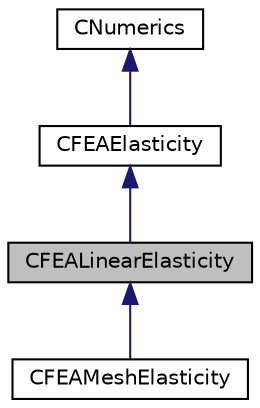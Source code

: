 digraph "CFEALinearElasticity"
{
 // LATEX_PDF_SIZE
  edge [fontname="Helvetica",fontsize="10",labelfontname="Helvetica",labelfontsize="10"];
  node [fontname="Helvetica",fontsize="10",shape=record];
  Node1 [label="CFEALinearElasticity",height=0.2,width=0.4,color="black", fillcolor="grey75", style="filled", fontcolor="black",tooltip="Class for computing the stiffness matrix of a linear, elastic problem."];
  Node2 -> Node1 [dir="back",color="midnightblue",fontsize="10",style="solid",fontname="Helvetica"];
  Node2 [label="CFEAElasticity",height=0.2,width=0.4,color="black", fillcolor="white", style="filled",URL="$classCFEAElasticity.html",tooltip="Abstract class for computing the tangent matrix and the residual for structural problems."];
  Node3 -> Node2 [dir="back",color="midnightblue",fontsize="10",style="solid",fontname="Helvetica"];
  Node3 [label="CNumerics",height=0.2,width=0.4,color="black", fillcolor="white", style="filled",URL="$classCNumerics.html",tooltip="Class for defining the numerical methods."];
  Node1 -> Node4 [dir="back",color="midnightblue",fontsize="10",style="solid",fontname="Helvetica"];
  Node4 [label="CFEAMeshElasticity",height=0.2,width=0.4,color="black", fillcolor="white", style="filled",URL="$classCFEAMeshElasticity.html",tooltip="Particular case of linear elasticity used for mesh deformation."];
}
